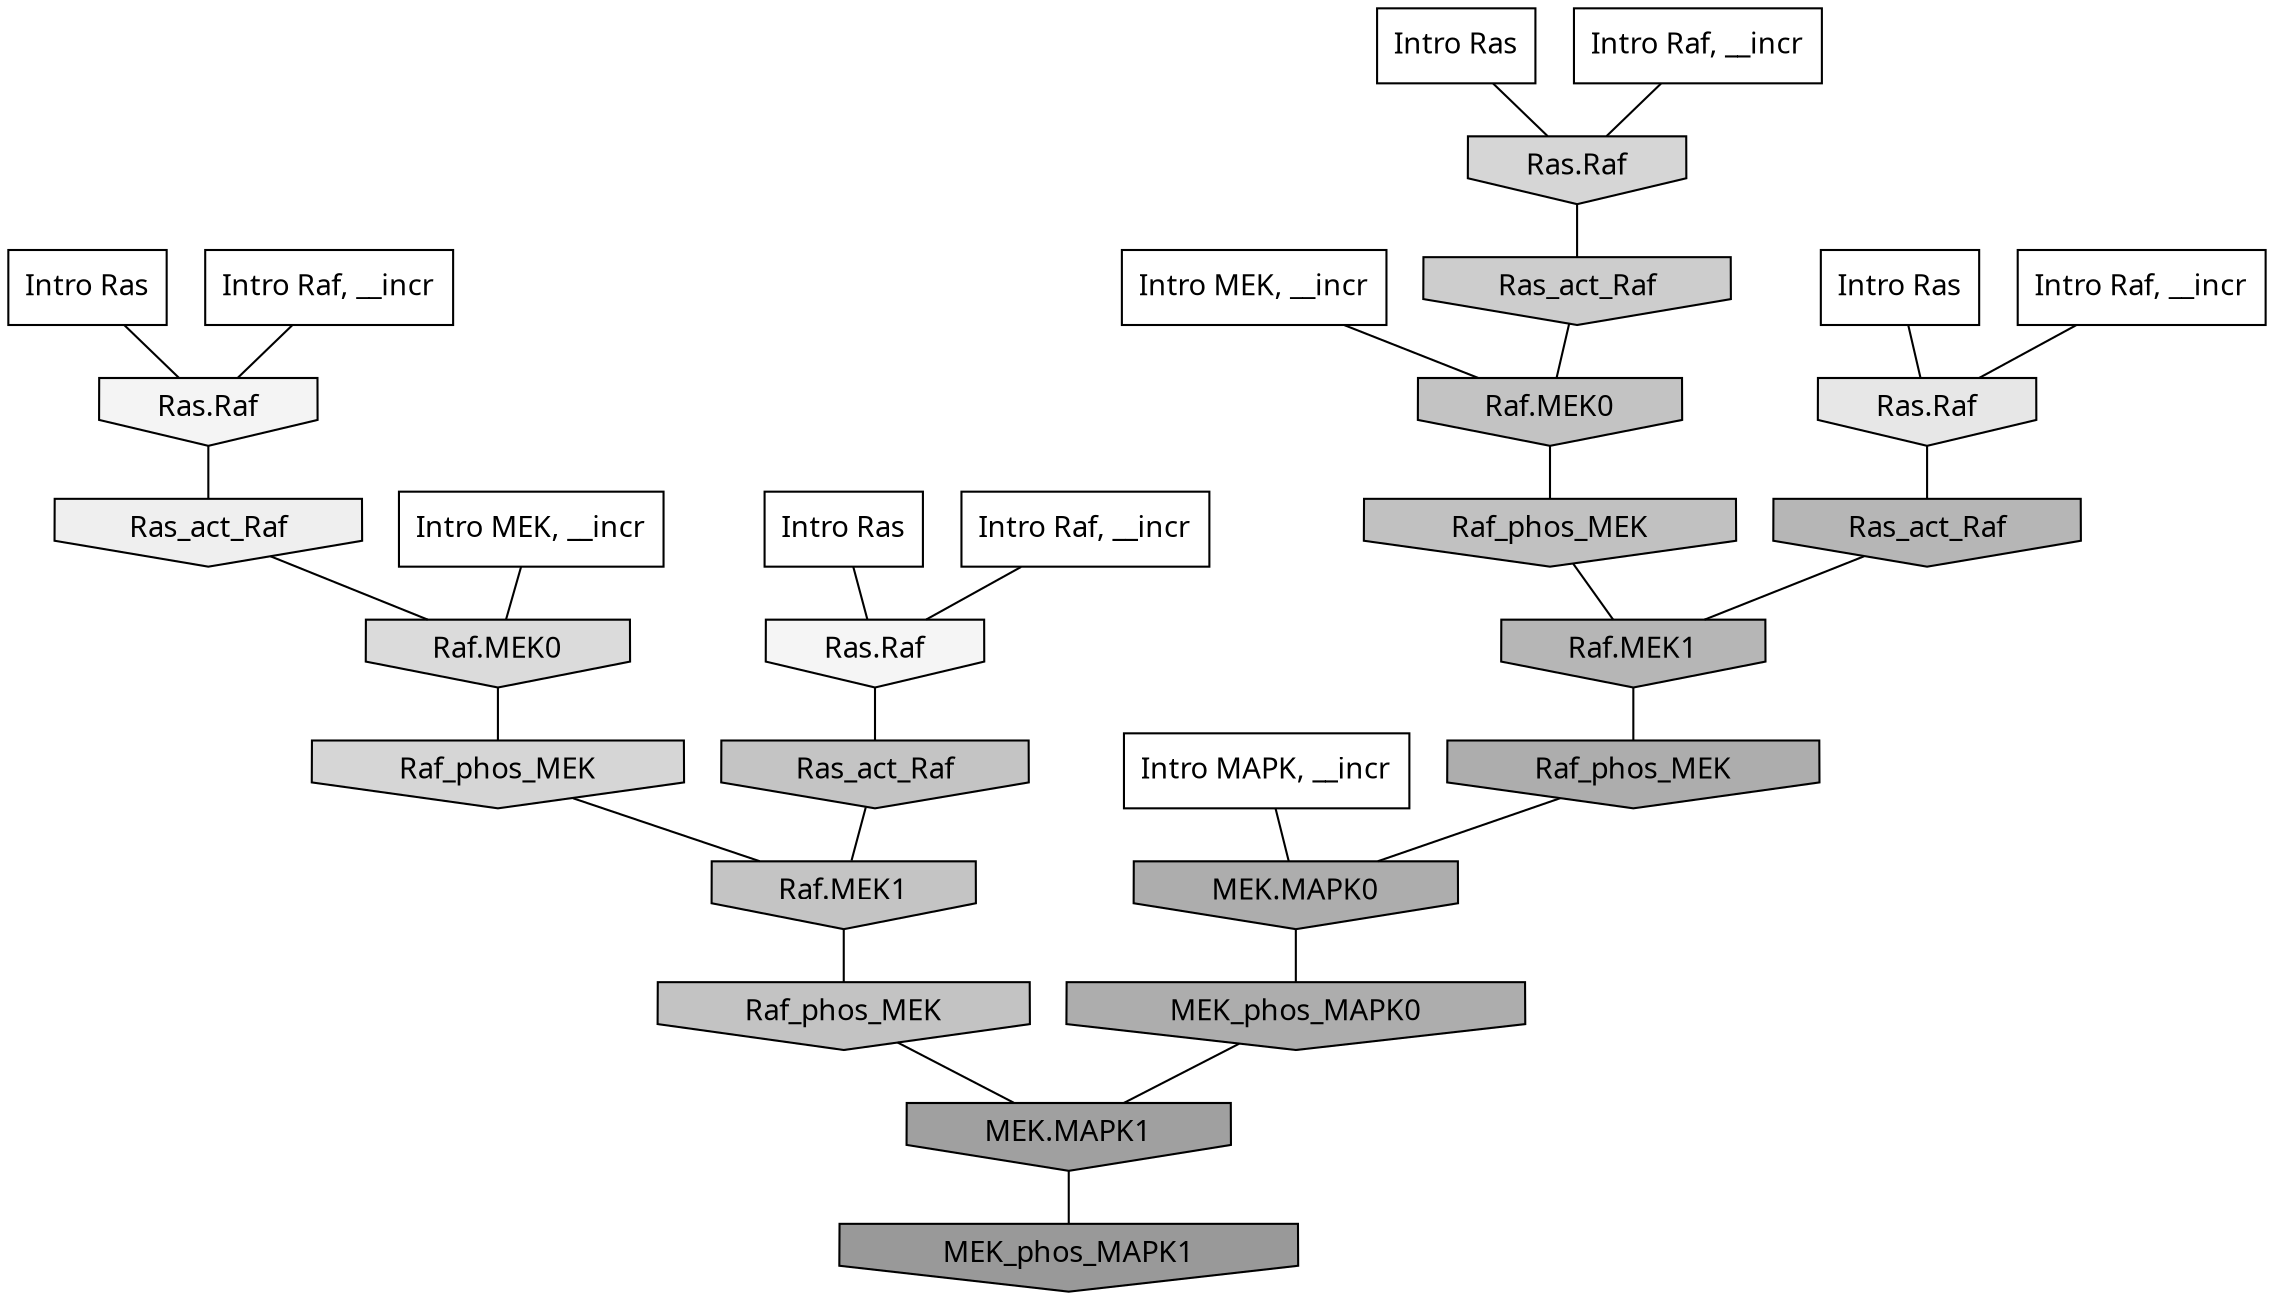 digraph G{
  rankdir="TB";
  ranksep=0.30;
  node [fontname="CMU Serif"];
  edge [fontname="CMU Serif"];
  
  2 [label="Intro Ras", shape=rectangle, style=filled, fillcolor="0.000 0.000 1.000"]
  
  3 [label="Intro Ras", shape=rectangle, style=filled, fillcolor="0.000 0.000 1.000"]
  
  16 [label="Intro Ras", shape=rectangle, style=filled, fillcolor="0.000 0.000 1.000"]
  
  75 [label="Intro Ras", shape=rectangle, style=filled, fillcolor="0.000 0.000 1.000"]
  
  171 [label="Intro Raf, __incr", shape=rectangle, style=filled, fillcolor="0.000 0.000 1.000"]
  
  364 [label="Intro Raf, __incr", shape=rectangle, style=filled, fillcolor="0.000 0.000 1.000"]
  
  411 [label="Intro Raf, __incr", shape=rectangle, style=filled, fillcolor="0.000 0.000 1.000"]
  
  1009 [label="Intro Raf, __incr", shape=rectangle, style=filled, fillcolor="0.000 0.000 1.000"]
  
  2020 [label="Intro MEK, __incr", shape=rectangle, style=filled, fillcolor="0.000 0.000 1.000"]
  
  2036 [label="Intro MEK, __incr", shape=rectangle, style=filled, fillcolor="0.000 0.000 1.000"]
  
  2190 [label="Intro MAPK, __incr", shape=rectangle, style=filled, fillcolor="0.000 0.000 1.000"]
  
  3530 [label="Ras.Raf", shape=invhouse, style=filled, fillcolor="0.000 0.000 0.960"]
  
  3562 [label="Ras.Raf", shape=invhouse, style=filled, fillcolor="0.000 0.000 0.955"]
  
  3738 [label="Ras_act_Raf", shape=invhouse, style=filled, fillcolor="0.000 0.000 0.935"]
  
  4112 [label="Ras.Raf", shape=invhouse, style=filled, fillcolor="0.000 0.000 0.906"]
  
  4722 [label="Raf.MEK0", shape=invhouse, style=filled, fillcolor="0.000 0.000 0.859"]
  
  5023 [label="Ras.Raf", shape=invhouse, style=filled, fillcolor="0.000 0.000 0.838"]
  
  5026 [label="Raf_phos_MEK", shape=invhouse, style=filled, fillcolor="0.000 0.000 0.837"]
  
  5531 [label="Ras_act_Raf", shape=invhouse, style=filled, fillcolor="0.000 0.000 0.804"]
  
  6119 [label="Ras_act_Raf", shape=invhouse, style=filled, fillcolor="0.000 0.000 0.767"]
  
  6121 [label="Raf.MEK1", shape=invhouse, style=filled, fillcolor="0.000 0.000 0.767"]
  
  6160 [label="Raf_phos_MEK", shape=invhouse, style=filled, fillcolor="0.000 0.000 0.765"]
  
  6214 [label="Raf.MEK0", shape=invhouse, style=filled, fillcolor="0.000 0.000 0.762"]
  
  6392 [label="Raf_phos_MEK", shape=invhouse, style=filled, fillcolor="0.000 0.000 0.754"]
  
  7442 [label="Ras_act_Raf", shape=invhouse, style=filled, fillcolor="0.000 0.000 0.711"]
  
  7444 [label="Raf.MEK1", shape=invhouse, style=filled, fillcolor="0.000 0.000 0.711"]
  
  8385 [label="Raf_phos_MEK", shape=invhouse, style=filled, fillcolor="0.000 0.000 0.678"]
  
  8387 [label="MEK.MAPK0", shape=invhouse, style=filled, fillcolor="0.000 0.000 0.678"]
  
  8443 [label="MEK_phos_MAPK0", shape=invhouse, style=filled, fillcolor="0.000 0.000 0.676"]
  
  10099 [label="MEK.MAPK1", shape=invhouse, style=filled, fillcolor="0.000 0.000 0.628"]
  
  11291 [label="MEK_phos_MAPK1", shape=invhouse, style=filled, fillcolor="0.000 0.000 0.600"]
  
  
  10099 -> 11291 [dir=none, color="0.000 0.000 0.000"] 
  8443 -> 10099 [dir=none, color="0.000 0.000 0.000"] 
  8387 -> 8443 [dir=none, color="0.000 0.000 0.000"] 
  8385 -> 8387 [dir=none, color="0.000 0.000 0.000"] 
  7444 -> 8385 [dir=none, color="0.000 0.000 0.000"] 
  7442 -> 7444 [dir=none, color="0.000 0.000 0.000"] 
  6392 -> 7444 [dir=none, color="0.000 0.000 0.000"] 
  6214 -> 6392 [dir=none, color="0.000 0.000 0.000"] 
  6160 -> 10099 [dir=none, color="0.000 0.000 0.000"] 
  6121 -> 6160 [dir=none, color="0.000 0.000 0.000"] 
  6119 -> 6121 [dir=none, color="0.000 0.000 0.000"] 
  5531 -> 6214 [dir=none, color="0.000 0.000 0.000"] 
  5026 -> 6121 [dir=none, color="0.000 0.000 0.000"] 
  5023 -> 5531 [dir=none, color="0.000 0.000 0.000"] 
  4722 -> 5026 [dir=none, color="0.000 0.000 0.000"] 
  4112 -> 7442 [dir=none, color="0.000 0.000 0.000"] 
  3738 -> 4722 [dir=none, color="0.000 0.000 0.000"] 
  3562 -> 3738 [dir=none, color="0.000 0.000 0.000"] 
  3530 -> 6119 [dir=none, color="0.000 0.000 0.000"] 
  2190 -> 8387 [dir=none, color="0.000 0.000 0.000"] 
  2036 -> 6214 [dir=none, color="0.000 0.000 0.000"] 
  2020 -> 4722 [dir=none, color="0.000 0.000 0.000"] 
  1009 -> 4112 [dir=none, color="0.000 0.000 0.000"] 
  411 -> 3562 [dir=none, color="0.000 0.000 0.000"] 
  364 -> 5023 [dir=none, color="0.000 0.000 0.000"] 
  171 -> 3530 [dir=none, color="0.000 0.000 0.000"] 
  75 -> 4112 [dir=none, color="0.000 0.000 0.000"] 
  16 -> 3530 [dir=none, color="0.000 0.000 0.000"] 
  3 -> 5023 [dir=none, color="0.000 0.000 0.000"] 
  2 -> 3562 [dir=none, color="0.000 0.000 0.000"] 
  
  }
